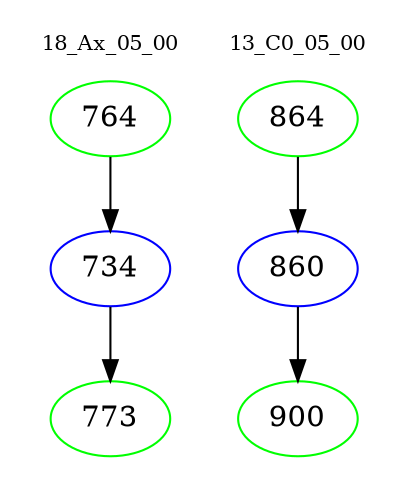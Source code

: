 digraph{
subgraph cluster_0 {
color = white
label = "18_Ax_05_00";
fontsize=10;
T0_764 [label="764", color="green"]
T0_764 -> T0_734 [color="black"]
T0_734 [label="734", color="blue"]
T0_734 -> T0_773 [color="black"]
T0_773 [label="773", color="green"]
}
subgraph cluster_1 {
color = white
label = "13_C0_05_00";
fontsize=10;
T1_864 [label="864", color="green"]
T1_864 -> T1_860 [color="black"]
T1_860 [label="860", color="blue"]
T1_860 -> T1_900 [color="black"]
T1_900 [label="900", color="green"]
}
}
